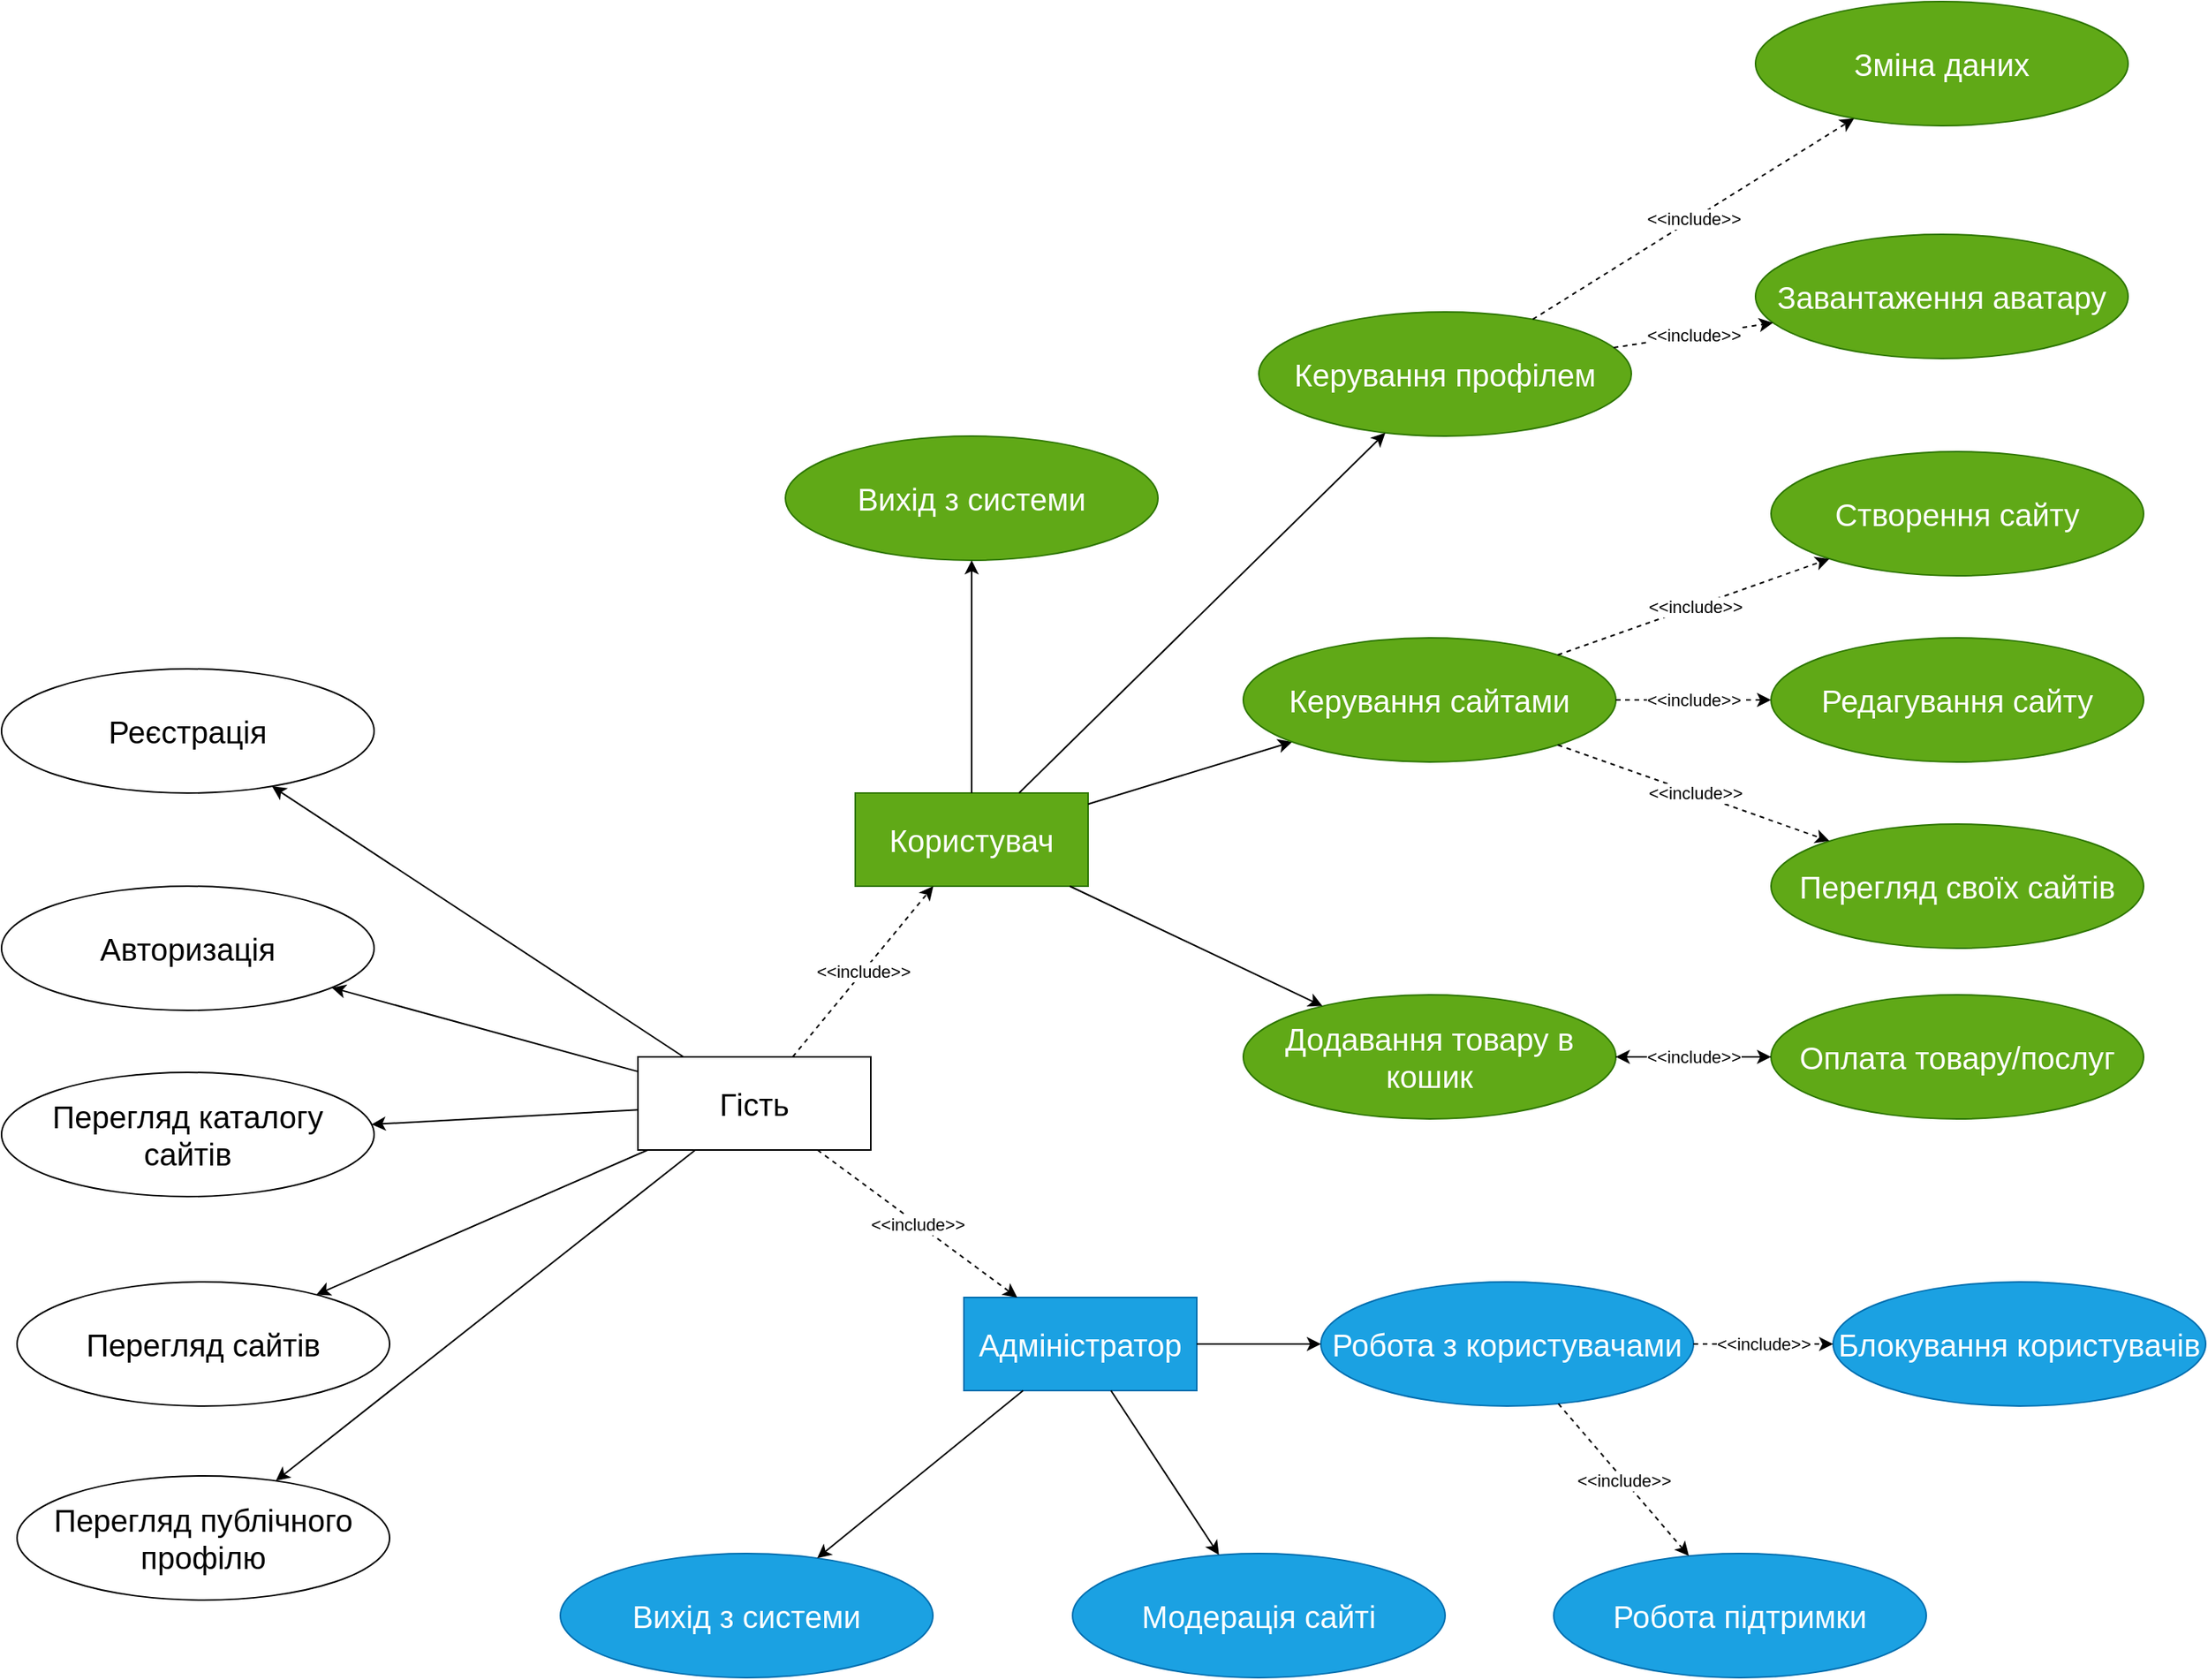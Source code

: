 <mxfile version="28.2.4" pages="2">
  <diagram name="Сторінка-1" id="MFL_uc11SET3KRKt-tkN">
    <mxGraphModel dx="1291" dy="1911" grid="1" gridSize="10" guides="1" tooltips="1" connect="1" arrows="1" fold="1" page="1" pageScale="1" pageWidth="827" pageHeight="1169" math="0" shadow="0">
      <root>
        <mxCell id="0" />
        <mxCell id="1" parent="0" />
        <mxCell id="Wfesm1_8hczt_m82_TXS-1" value="Гість" style="rounded=0;whiteSpace=wrap;html=1;fontSize=20;" parent="1" vertex="1">
          <mxGeometry x="40" y="380" width="150" height="60" as="geometry" />
        </mxCell>
        <mxCell id="Wfesm1_8hczt_m82_TXS-2" value="Користувач" style="rounded=0;whiteSpace=wrap;html=1;fontSize=20;fillColor=#60a917;fontColor=#ffffff;strokeColor=#2D7600;" parent="1" vertex="1">
          <mxGeometry x="180" y="210" width="150" height="60" as="geometry" />
        </mxCell>
        <mxCell id="Wfesm1_8hczt_m82_TXS-3" value="Адміністратор" style="rounded=0;whiteSpace=wrap;html=1;fontSize=20;fillColor=#1ba1e2;fontColor=#ffffff;strokeColor=#006EAF;" parent="1" vertex="1">
          <mxGeometry x="250" y="535" width="150" height="60" as="geometry" />
        </mxCell>
        <mxCell id="Wfesm1_8hczt_m82_TXS-13" value="" style="endArrow=classic;html=1;rounded=0;dashed=1;" parent="1" source="Wfesm1_8hczt_m82_TXS-1" target="Wfesm1_8hczt_m82_TXS-3" edge="1">
          <mxGeometry relative="1" as="geometry">
            <mxPoint x="170" y="540" as="sourcePoint" />
            <mxPoint x="460" y="620" as="targetPoint" />
          </mxGeometry>
        </mxCell>
        <mxCell id="Wfesm1_8hczt_m82_TXS-14" value="&amp;lt;&amp;lt;include&amp;gt;&amp;gt;" style="edgeLabel;resizable=0;html=1;;align=center;verticalAlign=middle;" parent="Wfesm1_8hczt_m82_TXS-13" connectable="0" vertex="1">
          <mxGeometry relative="1" as="geometry" />
        </mxCell>
        <mxCell id="Wfesm1_8hczt_m82_TXS-17" value="" style="endArrow=classic;html=1;rounded=0;dashed=1;" parent="1" source="Wfesm1_8hczt_m82_TXS-1" target="Wfesm1_8hczt_m82_TXS-2" edge="1">
          <mxGeometry relative="1" as="geometry">
            <mxPoint x="460" y="540" as="sourcePoint" />
            <mxPoint x="750" y="620" as="targetPoint" />
          </mxGeometry>
        </mxCell>
        <mxCell id="Wfesm1_8hczt_m82_TXS-18" value="&amp;lt;&amp;lt;include&amp;gt;&amp;gt;" style="edgeLabel;resizable=0;html=1;;align=center;verticalAlign=middle;" parent="Wfesm1_8hczt_m82_TXS-17" connectable="0" vertex="1">
          <mxGeometry relative="1" as="geometry" />
        </mxCell>
        <mxCell id="Wfesm1_8hczt_m82_TXS-19" value="Вихід з системи" style="ellipse;whiteSpace=wrap;html=1;fillColor=#60a917;fontColor=#ffffff;strokeColor=#2D7600;fontSize=20;" parent="1" vertex="1">
          <mxGeometry x="135" y="-20" width="240" height="80" as="geometry" />
        </mxCell>
        <mxCell id="Wfesm1_8hczt_m82_TXS-20" value="Керування профілем" style="ellipse;whiteSpace=wrap;html=1;fillColor=#60a917;fontColor=#ffffff;strokeColor=#2D7600;fontSize=20;" parent="1" vertex="1">
          <mxGeometry x="440" y="-100" width="240" height="80" as="geometry" />
        </mxCell>
        <mxCell id="Wfesm1_8hczt_m82_TXS-21" value="" style="endArrow=classic;html=1;rounded=0;" parent="1" source="Wfesm1_8hczt_m82_TXS-2" target="Wfesm1_8hczt_m82_TXS-20" edge="1">
          <mxGeometry relative="1" as="geometry">
            <mxPoint x="390" y="760" as="sourcePoint" />
            <mxPoint x="566" y="450" as="targetPoint" />
          </mxGeometry>
        </mxCell>
        <mxCell id="Wfesm1_8hczt_m82_TXS-23" value="" style="endArrow=classic;html=1;rounded=0;" parent="1" source="Wfesm1_8hczt_m82_TXS-2" target="Wfesm1_8hczt_m82_TXS-19" edge="1">
          <mxGeometry relative="1" as="geometry">
            <mxPoint x="440" y="790" as="sourcePoint" />
            <mxPoint x="616" y="480" as="targetPoint" />
          </mxGeometry>
        </mxCell>
        <mxCell id="Wfesm1_8hczt_m82_TXS-25" value="" style="endArrow=classic;html=1;rounded=0;" parent="1" source="Wfesm1_8hczt_m82_TXS-2" target="Wfesm1_8hczt_m82_TXS-27" edge="1">
          <mxGeometry relative="1" as="geometry">
            <mxPoint x="390" y="830" as="sourcePoint" />
            <mxPoint x="566" y="520" as="targetPoint" />
          </mxGeometry>
        </mxCell>
        <mxCell id="Wfesm1_8hczt_m82_TXS-27" value="Керування сайтами" style="ellipse;whiteSpace=wrap;html=1;fillColor=#60a917;fontColor=#ffffff;strokeColor=#2D7600;fontSize=20;" parent="1" vertex="1">
          <mxGeometry x="430" y="110" width="240" height="80" as="geometry" />
        </mxCell>
        <mxCell id="Wfesm1_8hczt_m82_TXS-28" value="Зміна даних" style="ellipse;whiteSpace=wrap;html=1;fillColor=#60a917;fontColor=#ffffff;strokeColor=#2D7600;fontSize=20;" parent="1" vertex="1">
          <mxGeometry x="760" y="-300" width="240" height="80" as="geometry" />
        </mxCell>
        <mxCell id="Wfesm1_8hczt_m82_TXS-29" value="Завантаження аватару" style="ellipse;whiteSpace=wrap;html=1;fillColor=#60a917;fontColor=#ffffff;strokeColor=#2D7600;fontSize=20;" parent="1" vertex="1">
          <mxGeometry x="760" y="-150" width="240" height="80" as="geometry" />
        </mxCell>
        <mxCell id="Wfesm1_8hczt_m82_TXS-30" value="" style="endArrow=classic;html=1;rounded=0;dashed=1;" parent="1" source="Wfesm1_8hczt_m82_TXS-20" target="Wfesm1_8hczt_m82_TXS-28" edge="1">
          <mxGeometry relative="1" as="geometry">
            <mxPoint x="500" y="600" as="sourcePoint" />
            <mxPoint x="676" y="290" as="targetPoint" />
          </mxGeometry>
        </mxCell>
        <mxCell id="Wfesm1_8hczt_m82_TXS-31" value="&amp;lt;&amp;lt;include&amp;gt;&amp;gt;" style="edgeLabel;resizable=0;html=1;;align=center;verticalAlign=middle;" parent="Wfesm1_8hczt_m82_TXS-30" connectable="0" vertex="1">
          <mxGeometry relative="1" as="geometry" />
        </mxCell>
        <mxCell id="Wfesm1_8hczt_m82_TXS-32" value="" style="endArrow=classic;html=1;rounded=0;dashed=1;" parent="1" source="Wfesm1_8hczt_m82_TXS-20" target="Wfesm1_8hczt_m82_TXS-29" edge="1">
          <mxGeometry relative="1" as="geometry">
            <mxPoint x="720" y="550" as="sourcePoint" />
            <mxPoint x="896" y="240" as="targetPoint" />
          </mxGeometry>
        </mxCell>
        <mxCell id="Wfesm1_8hczt_m82_TXS-33" value="&amp;lt;&amp;lt;include&amp;gt;&amp;gt;" style="edgeLabel;resizable=0;html=1;;align=center;verticalAlign=middle;" parent="Wfesm1_8hczt_m82_TXS-32" connectable="0" vertex="1">
          <mxGeometry relative="1" as="geometry" />
        </mxCell>
        <mxCell id="Wfesm1_8hczt_m82_TXS-34" value="" style="endArrow=classic;html=1;rounded=0;dashed=1;" parent="1" source="Wfesm1_8hczt_m82_TXS-27" target="Wfesm1_8hczt_m82_TXS-37" edge="1">
          <mxGeometry relative="1" as="geometry">
            <mxPoint x="680" y="640" as="sourcePoint" />
            <mxPoint x="856" y="330" as="targetPoint" />
          </mxGeometry>
        </mxCell>
        <mxCell id="Wfesm1_8hczt_m82_TXS-35" value="&amp;lt;&amp;lt;include&amp;gt;&amp;gt;" style="edgeLabel;resizable=0;html=1;;align=center;verticalAlign=middle;" parent="Wfesm1_8hczt_m82_TXS-34" connectable="0" vertex="1">
          <mxGeometry relative="1" as="geometry" />
        </mxCell>
        <mxCell id="Wfesm1_8hczt_m82_TXS-36" value="Створення сайту" style="ellipse;whiteSpace=wrap;html=1;fillColor=#60a917;fontColor=#ffffff;strokeColor=#2D7600;fontSize=20;" parent="1" vertex="1">
          <mxGeometry x="770" y="-10" width="240" height="80" as="geometry" />
        </mxCell>
        <mxCell id="Wfesm1_8hczt_m82_TXS-37" value="Редагування сайту" style="ellipse;whiteSpace=wrap;html=1;fillColor=#60a917;fontColor=#ffffff;strokeColor=#2D7600;fontSize=20;" parent="1" vertex="1">
          <mxGeometry x="770" y="110" width="240" height="80" as="geometry" />
        </mxCell>
        <mxCell id="Wfesm1_8hczt_m82_TXS-38" value="Перегляд своїх сайтів" style="ellipse;whiteSpace=wrap;html=1;fillColor=#60a917;fontColor=#ffffff;strokeColor=#2D7600;fontSize=20;" parent="1" vertex="1">
          <mxGeometry x="770" y="230" width="240" height="80" as="geometry" />
        </mxCell>
        <mxCell id="Wfesm1_8hczt_m82_TXS-39" value="" style="endArrow=classic;html=1;rounded=0;dashed=1;" parent="1" source="Wfesm1_8hczt_m82_TXS-27" target="Wfesm1_8hczt_m82_TXS-36" edge="1">
          <mxGeometry relative="1" as="geometry">
            <mxPoint x="890" y="710" as="sourcePoint" />
            <mxPoint x="1066" y="400" as="targetPoint" />
          </mxGeometry>
        </mxCell>
        <mxCell id="Wfesm1_8hczt_m82_TXS-40" value="&amp;lt;&amp;lt;include&amp;gt;&amp;gt;" style="edgeLabel;resizable=0;html=1;;align=center;verticalAlign=middle;" parent="Wfesm1_8hczt_m82_TXS-39" connectable="0" vertex="1">
          <mxGeometry relative="1" as="geometry" />
        </mxCell>
        <mxCell id="Wfesm1_8hczt_m82_TXS-41" value="" style="endArrow=classic;html=1;rounded=0;dashed=1;" parent="1" source="Wfesm1_8hczt_m82_TXS-27" target="Wfesm1_8hczt_m82_TXS-38" edge="1">
          <mxGeometry relative="1" as="geometry">
            <mxPoint x="660" y="710" as="sourcePoint" />
            <mxPoint x="836" y="400" as="targetPoint" />
          </mxGeometry>
        </mxCell>
        <mxCell id="Wfesm1_8hczt_m82_TXS-42" value="&amp;lt;&amp;lt;include&amp;gt;&amp;gt;" style="edgeLabel;resizable=0;html=1;;align=center;verticalAlign=middle;" parent="Wfesm1_8hczt_m82_TXS-41" connectable="0" vertex="1">
          <mxGeometry relative="1" as="geometry" />
        </mxCell>
        <mxCell id="Wfesm1_8hczt_m82_TXS-44" value="Реєстрація" style="ellipse;whiteSpace=wrap;html=1;fontSize=20;" parent="1" vertex="1">
          <mxGeometry x="-370" y="130" width="240" height="80" as="geometry" />
        </mxCell>
        <mxCell id="Wfesm1_8hczt_m82_TXS-45" value="Авторизація" style="ellipse;whiteSpace=wrap;html=1;fontSize=20;" parent="1" vertex="1">
          <mxGeometry x="-370" y="270" width="240" height="80" as="geometry" />
        </mxCell>
        <mxCell id="Wfesm1_8hczt_m82_TXS-46" value="Перегляд каталогу&lt;div&gt;сайтів&lt;/div&gt;" style="ellipse;whiteSpace=wrap;html=1;fontSize=20;" parent="1" vertex="1">
          <mxGeometry x="-370" y="390" width="240" height="80" as="geometry" />
        </mxCell>
        <mxCell id="Wfesm1_8hczt_m82_TXS-47" value="Перегляд сайтів" style="ellipse;whiteSpace=wrap;html=1;fontSize=20;" parent="1" vertex="1">
          <mxGeometry x="-360" y="525" width="240" height="80" as="geometry" />
        </mxCell>
        <mxCell id="Wfesm1_8hczt_m82_TXS-48" value="Перегляд публічного&lt;div&gt;профілю&lt;/div&gt;" style="ellipse;whiteSpace=wrap;html=1;fontSize=20;" parent="1" vertex="1">
          <mxGeometry x="-360" y="650" width="240" height="80" as="geometry" />
        </mxCell>
        <mxCell id="Wfesm1_8hczt_m82_TXS-49" value="" style="endArrow=classic;html=1;rounded=0;" parent="1" source="Wfesm1_8hczt_m82_TXS-1" target="Wfesm1_8hczt_m82_TXS-44" edge="1">
          <mxGeometry relative="1" as="geometry">
            <mxPoint x="820" y="680" as="sourcePoint" />
            <mxPoint x="960" y="739" as="targetPoint" />
          </mxGeometry>
        </mxCell>
        <mxCell id="Wfesm1_8hczt_m82_TXS-50" value="" style="endArrow=classic;html=1;rounded=0;" parent="1" source="Wfesm1_8hczt_m82_TXS-1" target="Wfesm1_8hczt_m82_TXS-45" edge="1">
          <mxGeometry relative="1" as="geometry">
            <mxPoint x="840" y="510" as="sourcePoint" />
            <mxPoint x="980" y="569" as="targetPoint" />
          </mxGeometry>
        </mxCell>
        <mxCell id="Wfesm1_8hczt_m82_TXS-51" value="" style="endArrow=classic;html=1;rounded=0;" parent="1" source="Wfesm1_8hczt_m82_TXS-1" target="Wfesm1_8hczt_m82_TXS-46" edge="1">
          <mxGeometry relative="1" as="geometry">
            <mxPoint x="790" y="600" as="sourcePoint" />
            <mxPoint x="930" y="659" as="targetPoint" />
          </mxGeometry>
        </mxCell>
        <mxCell id="Wfesm1_8hczt_m82_TXS-52" value="" style="endArrow=classic;html=1;rounded=0;" parent="1" source="Wfesm1_8hczt_m82_TXS-1" target="Wfesm1_8hczt_m82_TXS-47" edge="1">
          <mxGeometry relative="1" as="geometry">
            <mxPoint x="740" y="550" as="sourcePoint" />
            <mxPoint x="880" y="609" as="targetPoint" />
          </mxGeometry>
        </mxCell>
        <mxCell id="Wfesm1_8hczt_m82_TXS-53" value="" style="endArrow=classic;html=1;rounded=0;" parent="1" source="Wfesm1_8hczt_m82_TXS-1" target="Wfesm1_8hczt_m82_TXS-48" edge="1">
          <mxGeometry relative="1" as="geometry">
            <mxPoint x="760" y="700" as="sourcePoint" />
            <mxPoint x="900" y="759" as="targetPoint" />
          </mxGeometry>
        </mxCell>
        <mxCell id="Wfesm1_8hczt_m82_TXS-54" value="Додавання товару в кошик" style="ellipse;whiteSpace=wrap;html=1;fillColor=#60a917;fontColor=#ffffff;strokeColor=#2D7600;fontSize=20;" parent="1" vertex="1">
          <mxGeometry x="430" y="340" width="240" height="80" as="geometry" />
        </mxCell>
        <mxCell id="Wfesm1_8hczt_m82_TXS-55" value="" style="endArrow=classic;html=1;rounded=0;" parent="1" source="Wfesm1_8hczt_m82_TXS-2" target="Wfesm1_8hczt_m82_TXS-54" edge="1">
          <mxGeometry relative="1" as="geometry">
            <mxPoint x="380" y="340" as="sourcePoint" />
            <mxPoint x="512" y="300" as="targetPoint" />
          </mxGeometry>
        </mxCell>
        <mxCell id="Wfesm1_8hczt_m82_TXS-56" value="Модерація сайті" style="ellipse;whiteSpace=wrap;html=1;fillColor=#1ba1e2;fontColor=#ffffff;strokeColor=#006EAF;fontSize=20;" parent="1" vertex="1">
          <mxGeometry x="320" y="700" width="240" height="80" as="geometry" />
        </mxCell>
        <mxCell id="Wfesm1_8hczt_m82_TXS-57" value="Робота з користувачами" style="ellipse;whiteSpace=wrap;html=1;fillColor=#1ba1e2;fontColor=#ffffff;strokeColor=#006EAF;fontSize=20;" parent="1" vertex="1">
          <mxGeometry x="480" y="525" width="240" height="80" as="geometry" />
        </mxCell>
        <mxCell id="Wfesm1_8hczt_m82_TXS-58" value="" style="endArrow=classic;html=1;rounded=0;" parent="1" source="Wfesm1_8hczt_m82_TXS-3" target="Wfesm1_8hczt_m82_TXS-56" edge="1">
          <mxGeometry relative="1" as="geometry">
            <mxPoint x="780" y="870" as="sourcePoint" />
            <mxPoint x="916" y="916" as="targetPoint" />
          </mxGeometry>
        </mxCell>
        <mxCell id="Wfesm1_8hczt_m82_TXS-59" value="" style="endArrow=classic;html=1;rounded=0;" parent="1" source="Wfesm1_8hczt_m82_TXS-3" target="Wfesm1_8hczt_m82_TXS-57" edge="1">
          <mxGeometry relative="1" as="geometry">
            <mxPoint x="820" y="860" as="sourcePoint" />
            <mxPoint x="956" y="906" as="targetPoint" />
          </mxGeometry>
        </mxCell>
        <mxCell id="Wfesm1_8hczt_m82_TXS-67" value="" style="edgeStyle=orthogonalEdgeStyle;rounded=0;orthogonalLoop=1;jettySize=auto;html=1;" parent="1" source="Wfesm1_8hczt_m82_TXS-60" target="Wfesm1_8hczt_m82_TXS-54" edge="1">
          <mxGeometry relative="1" as="geometry" />
        </mxCell>
        <mxCell id="Wfesm1_8hczt_m82_TXS-60" value="Оплата товару/послуг" style="ellipse;whiteSpace=wrap;html=1;fillColor=#60a917;fontColor=#ffffff;strokeColor=#2D7600;fontSize=20;" parent="1" vertex="1">
          <mxGeometry x="770" y="340" width="240" height="80" as="geometry" />
        </mxCell>
        <mxCell id="Wfesm1_8hczt_m82_TXS-61" value="" style="endArrow=classic;html=1;rounded=0;dashed=1;" parent="1" source="Wfesm1_8hczt_m82_TXS-54" target="Wfesm1_8hczt_m82_TXS-60" edge="1">
          <mxGeometry relative="1" as="geometry">
            <mxPoint x="740" y="310" as="sourcePoint" />
            <mxPoint x="915" y="372" as="targetPoint" />
          </mxGeometry>
        </mxCell>
        <mxCell id="Wfesm1_8hczt_m82_TXS-62" value="&amp;lt;&amp;lt;include&amp;gt;&amp;gt;" style="edgeLabel;resizable=0;html=1;;align=center;verticalAlign=middle;" parent="Wfesm1_8hczt_m82_TXS-61" connectable="0" vertex="1">
          <mxGeometry relative="1" as="geometry" />
        </mxCell>
        <mxCell id="Wfesm1_8hczt_m82_TXS-65" value="Блокування користувачів" style="ellipse;whiteSpace=wrap;html=1;fillColor=#1ba1e2;fontColor=#ffffff;strokeColor=#006EAF;fontSize=20;" parent="1" vertex="1">
          <mxGeometry x="810" y="525" width="240" height="80" as="geometry" />
        </mxCell>
        <mxCell id="Wfesm1_8hczt_m82_TXS-66" value="Робота підтримки" style="ellipse;whiteSpace=wrap;html=1;fillColor=#1ba1e2;fontColor=#ffffff;strokeColor=#006EAF;fontSize=20;" parent="1" vertex="1">
          <mxGeometry x="630" y="700" width="240" height="80" as="geometry" />
        </mxCell>
        <mxCell id="Wfesm1_8hczt_m82_TXS-68" value="" style="endArrow=classic;html=1;rounded=0;dashed=1;" parent="1" source="Wfesm1_8hczt_m82_TXS-57" target="Wfesm1_8hczt_m82_TXS-65" edge="1">
          <mxGeometry relative="1" as="geometry">
            <mxPoint x="390" y="610" as="sourcePoint" />
            <mxPoint x="488" y="430" as="targetPoint" />
          </mxGeometry>
        </mxCell>
        <mxCell id="Wfesm1_8hczt_m82_TXS-69" value="&amp;lt;&amp;lt;include&amp;gt;&amp;gt;" style="edgeLabel;resizable=0;html=1;;align=center;verticalAlign=middle;" parent="Wfesm1_8hczt_m82_TXS-68" connectable="0" vertex="1">
          <mxGeometry relative="1" as="geometry" />
        </mxCell>
        <mxCell id="Wfesm1_8hczt_m82_TXS-70" value="" style="endArrow=classic;html=1;rounded=0;dashed=1;" parent="1" source="Wfesm1_8hczt_m82_TXS-57" target="Wfesm1_8hczt_m82_TXS-66" edge="1">
          <mxGeometry relative="1" as="geometry">
            <mxPoint x="670" y="650" as="sourcePoint" />
            <mxPoint x="768" y="470" as="targetPoint" />
          </mxGeometry>
        </mxCell>
        <mxCell id="Wfesm1_8hczt_m82_TXS-71" value="&amp;lt;&amp;lt;include&amp;gt;&amp;gt;" style="edgeLabel;resizable=0;html=1;;align=center;verticalAlign=middle;" parent="Wfesm1_8hczt_m82_TXS-70" connectable="0" vertex="1">
          <mxGeometry relative="1" as="geometry" />
        </mxCell>
        <mxCell id="Wfesm1_8hczt_m82_TXS-72" value="Вихід з системи" style="ellipse;whiteSpace=wrap;html=1;fillColor=#1ba1e2;fontColor=#ffffff;strokeColor=#006EAF;fontSize=20;" parent="1" vertex="1">
          <mxGeometry x="-10" y="700" width="240" height="80" as="geometry" />
        </mxCell>
        <mxCell id="Wfesm1_8hczt_m82_TXS-73" value="" style="endArrow=classic;html=1;rounded=0;" parent="1" source="Wfesm1_8hczt_m82_TXS-3" target="Wfesm1_8hczt_m82_TXS-72" edge="1">
          <mxGeometry relative="1" as="geometry">
            <mxPoint x="350" y="810" as="sourcePoint" />
            <mxPoint x="419" y="916" as="targetPoint" />
          </mxGeometry>
        </mxCell>
      </root>
    </mxGraphModel>
  </diagram>
  <diagram id="GHH598NnLwjcgoTrDTkW" name="Сторінка-2">
    <mxGraphModel dx="1188" dy="619" grid="1" gridSize="10" guides="1" tooltips="1" connect="1" arrows="1" fold="1" page="1" pageScale="1" pageWidth="827" pageHeight="1169" math="0" shadow="0">
      <root>
        <mxCell id="0" />
        <mxCell id="1" parent="0" />
        <mxCell id="K08FWW5i6Keq3GwHSPZv-1" value="X1" style="rhombus;whiteSpace=wrap;html=1;fontSize=16;" vertex="1" parent="1">
          <mxGeometry x="90" y="160" width="80" height="80" as="geometry" />
        </mxCell>
        <mxCell id="K08FWW5i6Keq3GwHSPZv-2" value="X2" style="rhombus;whiteSpace=wrap;html=1;fontSize=16;" vertex="1" parent="1">
          <mxGeometry x="90" y="420" width="80" height="80" as="geometry" />
        </mxCell>
        <mxCell id="K08FWW5i6Keq3GwHSPZv-3" value="G1(OR)" style="ellipse;whiteSpace=wrap;html=1;aspect=fixed;fontSize=16;" vertex="1" parent="1">
          <mxGeometry x="300" y="210" width="80" height="80" as="geometry" />
        </mxCell>
        <mxCell id="K08FWW5i6Keq3GwHSPZv-4" value="G2(AND)" style="ellipse;whiteSpace=wrap;html=1;aspect=fixed;fontSize=16;" vertex="1" parent="1">
          <mxGeometry x="300" y="350" width="80" height="80" as="geometry" />
        </mxCell>
        <mxCell id="K08FWW5i6Keq3GwHSPZv-5" value="0.5" style="rhombus;whiteSpace=wrap;html=1;fontSize=16;" vertex="1" parent="1">
          <mxGeometry x="300" y="70" width="80" height="80" as="geometry" />
        </mxCell>
        <mxCell id="K08FWW5i6Keq3GwHSPZv-6" value="1.5" style="rhombus;whiteSpace=wrap;html=1;fontSize=16;" vertex="1" parent="1">
          <mxGeometry x="300" y="490" width="80" height="80" as="geometry" />
        </mxCell>
        <mxCell id="K08FWW5i6Keq3GwHSPZv-7" value="" style="endArrow=none;html=1;rounded=0;" edge="1" parent="1" source="K08FWW5i6Keq3GwHSPZv-6" target="K08FWW5i6Keq3GwHSPZv-4">
          <mxGeometry width="50" height="50" relative="1" as="geometry">
            <mxPoint x="220" y="390" as="sourcePoint" />
            <mxPoint x="270" y="340" as="targetPoint" />
          </mxGeometry>
        </mxCell>
        <mxCell id="K08FWW5i6Keq3GwHSPZv-8" value="" style="endArrow=none;html=1;rounded=0;" edge="1" parent="1" source="K08FWW5i6Keq3GwHSPZv-3" target="K08FWW5i6Keq3GwHSPZv-5">
          <mxGeometry width="50" height="50" relative="1" as="geometry">
            <mxPoint x="220" y="390" as="sourcePoint" />
            <mxPoint x="270" y="340" as="targetPoint" />
          </mxGeometry>
        </mxCell>
        <mxCell id="K08FWW5i6Keq3GwHSPZv-9" value="Y" style="ellipse;whiteSpace=wrap;html=1;aspect=fixed;fontSize=20;" vertex="1" parent="1">
          <mxGeometry x="490" y="280" width="80" height="80" as="geometry" />
        </mxCell>
        <mxCell id="K08FWW5i6Keq3GwHSPZv-10" value="" style="endArrow=classic;html=1;rounded=0;" edge="1" parent="1" source="K08FWW5i6Keq3GwHSPZv-4" target="K08FWW5i6Keq3GwHSPZv-9">
          <mxGeometry width="50" height="50" relative="1" as="geometry">
            <mxPoint x="280" y="360" as="sourcePoint" />
            <mxPoint x="330" y="310" as="targetPoint" />
          </mxGeometry>
        </mxCell>
        <mxCell id="K08FWW5i6Keq3GwHSPZv-11" value="" style="endArrow=classic;html=1;rounded=0;" edge="1" parent="1" source="K08FWW5i6Keq3GwHSPZv-3" target="K08FWW5i6Keq3GwHSPZv-9">
          <mxGeometry width="50" height="50" relative="1" as="geometry">
            <mxPoint x="280" y="360" as="sourcePoint" />
            <mxPoint x="330" y="310" as="targetPoint" />
          </mxGeometry>
        </mxCell>
        <mxCell id="K08FWW5i6Keq3GwHSPZv-12" value="" style="endArrow=classic;html=1;rounded=0;fontSize=16;" edge="1" parent="1" source="K08FWW5i6Keq3GwHSPZv-1" target="K08FWW5i6Keq3GwHSPZv-3">
          <mxGeometry relative="1" as="geometry">
            <mxPoint x="260" y="340" as="sourcePoint" />
            <mxPoint x="360" y="340" as="targetPoint" />
          </mxGeometry>
        </mxCell>
        <mxCell id="K08FWW5i6Keq3GwHSPZv-13" value="1" style="edgeLabel;resizable=0;html=1;;align=center;verticalAlign=middle;" connectable="0" vertex="1" parent="K08FWW5i6Keq3GwHSPZv-12">
          <mxGeometry relative="1" as="geometry" />
        </mxCell>
        <mxCell id="K08FWW5i6Keq3GwHSPZv-16" value="&lt;font style=&quot;font-size: 16px;&quot;&gt;1&lt;/font&gt;" style="edgeLabel;html=1;align=center;verticalAlign=middle;resizable=0;points=[];" vertex="1" connectable="0" parent="K08FWW5i6Keq3GwHSPZv-12">
          <mxGeometry x="0.044" relative="1" as="geometry">
            <mxPoint as="offset" />
          </mxGeometry>
        </mxCell>
        <mxCell id="K08FWW5i6Keq3GwHSPZv-17" value="" style="endArrow=classic;html=1;rounded=0;fontSize=16;" edge="1" parent="1" source="K08FWW5i6Keq3GwHSPZv-1" target="K08FWW5i6Keq3GwHSPZv-4">
          <mxGeometry relative="1" as="geometry">
            <mxPoint x="230" y="310" as="sourcePoint" />
            <mxPoint x="370" y="310" as="targetPoint" />
          </mxGeometry>
        </mxCell>
        <mxCell id="K08FWW5i6Keq3GwHSPZv-18" value="1" style="edgeLabel;resizable=0;html=1;;align=center;verticalAlign=middle;" connectable="0" vertex="1" parent="K08FWW5i6Keq3GwHSPZv-17">
          <mxGeometry relative="1" as="geometry" />
        </mxCell>
        <mxCell id="K08FWW5i6Keq3GwHSPZv-19" value="&lt;font style=&quot;font-size: 16px;&quot;&gt;0&lt;/font&gt;" style="edgeLabel;html=1;align=center;verticalAlign=middle;resizable=0;points=[];" vertex="1" connectable="0" parent="K08FWW5i6Keq3GwHSPZv-17">
          <mxGeometry x="0.044" relative="1" as="geometry">
            <mxPoint as="offset" />
          </mxGeometry>
        </mxCell>
        <mxCell id="K08FWW5i6Keq3GwHSPZv-20" value="" style="endArrow=classic;html=1;rounded=0;fontSize=16;" edge="1" parent="1" source="K08FWW5i6Keq3GwHSPZv-2" target="K08FWW5i6Keq3GwHSPZv-4">
          <mxGeometry relative="1" as="geometry">
            <mxPoint x="260" y="410" as="sourcePoint" />
            <mxPoint x="400" y="410" as="targetPoint" />
          </mxGeometry>
        </mxCell>
        <mxCell id="K08FWW5i6Keq3GwHSPZv-21" value="1" style="edgeLabel;resizable=0;html=1;;align=center;verticalAlign=middle;" connectable="0" vertex="1" parent="K08FWW5i6Keq3GwHSPZv-20">
          <mxGeometry relative="1" as="geometry" />
        </mxCell>
        <mxCell id="K08FWW5i6Keq3GwHSPZv-22" value="&lt;font style=&quot;font-size: 16px;&quot;&gt;1&lt;/font&gt;" style="edgeLabel;html=1;align=center;verticalAlign=middle;resizable=0;points=[];" vertex="1" connectable="0" parent="K08FWW5i6Keq3GwHSPZv-20">
          <mxGeometry x="0.044" relative="1" as="geometry">
            <mxPoint as="offset" />
          </mxGeometry>
        </mxCell>
        <mxCell id="K08FWW5i6Keq3GwHSPZv-23" value="" style="endArrow=classic;html=1;rounded=0;fontSize=16;" edge="1" parent="1" source="K08FWW5i6Keq3GwHSPZv-2" target="K08FWW5i6Keq3GwHSPZv-3">
          <mxGeometry relative="1" as="geometry">
            <mxPoint x="230" y="440" as="sourcePoint" />
            <mxPoint x="370" y="440" as="targetPoint" />
          </mxGeometry>
        </mxCell>
        <mxCell id="K08FWW5i6Keq3GwHSPZv-24" value="1" style="edgeLabel;resizable=0;html=1;;align=center;verticalAlign=middle;" connectable="0" vertex="1" parent="K08FWW5i6Keq3GwHSPZv-23">
          <mxGeometry relative="1" as="geometry" />
        </mxCell>
        <mxCell id="K08FWW5i6Keq3GwHSPZv-25" value="&lt;font style=&quot;font-size: 16px;&quot;&gt;0&lt;/font&gt;" style="edgeLabel;html=1;align=center;verticalAlign=middle;resizable=0;points=[];" vertex="1" connectable="0" parent="K08FWW5i6Keq3GwHSPZv-23">
          <mxGeometry x="0.044" relative="1" as="geometry">
            <mxPoint as="offset" />
          </mxGeometry>
        </mxCell>
      </root>
    </mxGraphModel>
  </diagram>
</mxfile>
